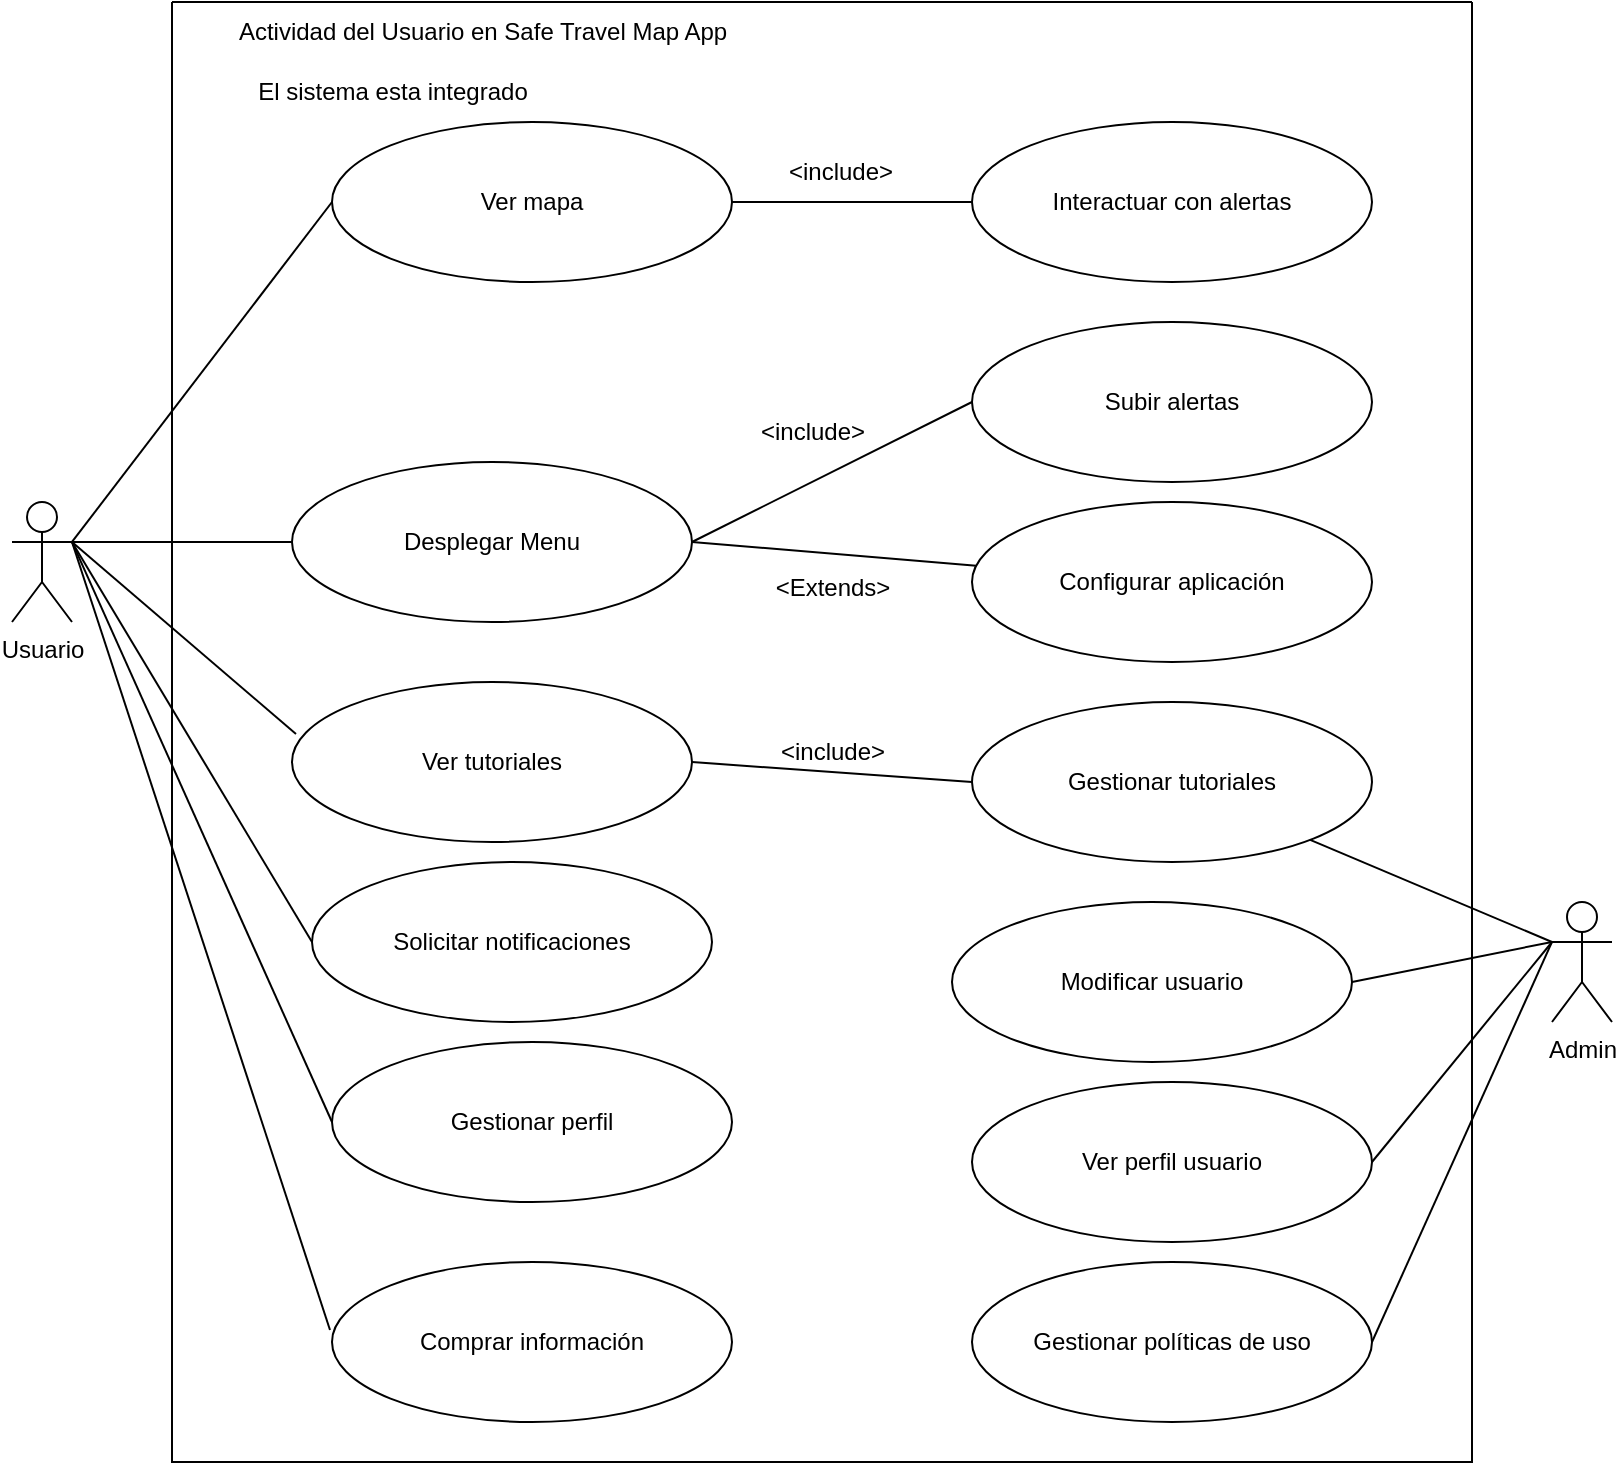 <mxfile version="21.6.9" type="device">
  <diagram name="Página-1" id="tUFayI0OGgFE3A-N7nEt">
    <mxGraphModel dx="2261" dy="1951" grid="1" gridSize="10" guides="1" tooltips="1" connect="1" arrows="1" fold="1" page="1" pageScale="1" pageWidth="827" pageHeight="1169" math="0" shadow="0">
      <root>
        <mxCell id="0" />
        <mxCell id="1" parent="0" />
        <mxCell id="PYElZJ2SOIWXL_sXCQz9-2" value="Admin" style="shape=umlActor;verticalLabelPosition=bottom;verticalAlign=top;html=1;outlineConnect=0;" parent="1" vertex="1">
          <mxGeometry x="770" y="420" width="30" height="60" as="geometry" />
        </mxCell>
        <mxCell id="PYElZJ2SOIWXL_sXCQz9-3" value="Ver mapa" style="ellipse;whiteSpace=wrap;html=1;" parent="1" vertex="1">
          <mxGeometry x="160" y="30" width="200" height="80" as="geometry" />
        </mxCell>
        <mxCell id="PYElZJ2SOIWXL_sXCQz9-5" value="Desplegar Menu" style="ellipse;whiteSpace=wrap;html=1;" parent="1" vertex="1">
          <mxGeometry x="140" y="200" width="200" height="80" as="geometry" />
        </mxCell>
        <mxCell id="PYElZJ2SOIWXL_sXCQz9-9" value="Interactuar con alertas" style="ellipse;whiteSpace=wrap;html=1;" parent="1" vertex="1">
          <mxGeometry x="480" y="30" width="200" height="80" as="geometry" />
        </mxCell>
        <mxCell id="PYElZJ2SOIWXL_sXCQz9-12" value="" style="endArrow=none;html=1;rounded=0;exitX=1;exitY=0.333;exitDx=0;exitDy=0;exitPerimeter=0;entryX=0;entryY=0.5;entryDx=0;entryDy=0;" parent="1" source="PYElZJ2SOIWXL_sXCQz9-1" target="PYElZJ2SOIWXL_sXCQz9-3" edge="1">
          <mxGeometry width="50" height="50" relative="1" as="geometry">
            <mxPoint x="390" y="420" as="sourcePoint" />
            <mxPoint x="440" y="370" as="targetPoint" />
          </mxGeometry>
        </mxCell>
        <mxCell id="PYElZJ2SOIWXL_sXCQz9-13" value="" style="endArrow=none;html=1;rounded=0;exitX=1;exitY=0.5;exitDx=0;exitDy=0;" parent="1" source="PYElZJ2SOIWXL_sXCQz9-3" target="PYElZJ2SOIWXL_sXCQz9-9" edge="1">
          <mxGeometry width="50" height="50" relative="1" as="geometry">
            <mxPoint x="390" y="420" as="sourcePoint" />
            <mxPoint x="440" y="370" as="targetPoint" />
          </mxGeometry>
        </mxCell>
        <mxCell id="PYElZJ2SOIWXL_sXCQz9-14" value="" style="endArrow=none;html=1;rounded=0;exitX=1;exitY=0.333;exitDx=0;exitDy=0;exitPerimeter=0;entryX=0;entryY=0.5;entryDx=0;entryDy=0;" parent="1" source="PYElZJ2SOIWXL_sXCQz9-1" target="PYElZJ2SOIWXL_sXCQz9-5" edge="1">
          <mxGeometry width="50" height="50" relative="1" as="geometry">
            <mxPoint x="390" y="420" as="sourcePoint" />
            <mxPoint x="440" y="370" as="targetPoint" />
          </mxGeometry>
        </mxCell>
        <mxCell id="PYElZJ2SOIWXL_sXCQz9-15" value="" style="endArrow=none;html=1;rounded=0;exitX=1;exitY=0.333;exitDx=0;exitDy=0;exitPerimeter=0;entryX=0;entryY=0.5;entryDx=0;entryDy=0;" parent="1" source="PYElZJ2SOIWXL_sXCQz9-1" target="PYElZJ2SOIWXL_sXCQz9-6" edge="1">
          <mxGeometry width="50" height="50" relative="1" as="geometry">
            <mxPoint x="390" y="420" as="sourcePoint" />
            <mxPoint x="440" y="370" as="targetPoint" />
          </mxGeometry>
        </mxCell>
        <mxCell id="PYElZJ2SOIWXL_sXCQz9-16" value="" style="endArrow=none;html=1;rounded=0;entryX=-0.005;entryY=0.425;entryDx=0;entryDy=0;entryPerimeter=0;exitX=1;exitY=0.333;exitDx=0;exitDy=0;exitPerimeter=0;" parent="1" source="PYElZJ2SOIWXL_sXCQz9-1" target="PYElZJ2SOIWXL_sXCQz9-11" edge="1">
          <mxGeometry width="50" height="50" relative="1" as="geometry">
            <mxPoint x="20" y="240" as="sourcePoint" />
            <mxPoint x="440" y="370" as="targetPoint" />
          </mxGeometry>
        </mxCell>
        <mxCell id="PYElZJ2SOIWXL_sXCQz9-17" value="" style="endArrow=none;html=1;rounded=0;entryX=0;entryY=0.333;entryDx=0;entryDy=0;entryPerimeter=0;exitX=1;exitY=0.5;exitDx=0;exitDy=0;" parent="1" source="PYElZJ2SOIWXL_sXCQz9-7" target="PYElZJ2SOIWXL_sXCQz9-2" edge="1">
          <mxGeometry width="50" height="50" relative="1" as="geometry">
            <mxPoint x="390" y="420" as="sourcePoint" />
            <mxPoint x="440" y="370" as="targetPoint" />
          </mxGeometry>
        </mxCell>
        <mxCell id="PYElZJ2SOIWXL_sXCQz9-18" value="" style="endArrow=none;html=1;rounded=0;entryX=0;entryY=0.333;entryDx=0;entryDy=0;entryPerimeter=0;exitX=1;exitY=0.5;exitDx=0;exitDy=0;" parent="1" source="PYElZJ2SOIWXL_sXCQz9-8" target="PYElZJ2SOIWXL_sXCQz9-2" edge="1">
          <mxGeometry width="50" height="50" relative="1" as="geometry">
            <mxPoint x="390" y="420" as="sourcePoint" />
            <mxPoint x="440" y="370" as="targetPoint" />
          </mxGeometry>
        </mxCell>
        <mxCell id="PYElZJ2SOIWXL_sXCQz9-20" value="&amp;lt;include&amp;gt;" style="text;html=1;align=center;verticalAlign=middle;resizable=0;points=[];autosize=1;strokeColor=none;fillColor=none;" parent="1" vertex="1">
          <mxGeometry x="374" y="40" width="80" height="30" as="geometry" />
        </mxCell>
        <mxCell id="PYElZJ2SOIWXL_sXCQz9-23" value="Subir alertas" style="ellipse;whiteSpace=wrap;html=1;" parent="1" vertex="1">
          <mxGeometry x="480" y="130" width="200" height="80" as="geometry" />
        </mxCell>
        <mxCell id="PYElZJ2SOIWXL_sXCQz9-24" value="Configurar aplicación" style="ellipse;whiteSpace=wrap;html=1;" parent="1" vertex="1">
          <mxGeometry x="480" y="220" width="200" height="80" as="geometry" />
        </mxCell>
        <mxCell id="PYElZJ2SOIWXL_sXCQz9-25" value="" style="endArrow=none;html=1;rounded=0;exitX=1;exitY=0.5;exitDx=0;exitDy=0;entryX=0;entryY=0.5;entryDx=0;entryDy=0;" parent="1" source="PYElZJ2SOIWXL_sXCQz9-5" target="PYElZJ2SOIWXL_sXCQz9-23" edge="1">
          <mxGeometry width="50" height="50" relative="1" as="geometry">
            <mxPoint x="390" y="390" as="sourcePoint" />
            <mxPoint x="440" y="340" as="targetPoint" />
          </mxGeometry>
        </mxCell>
        <mxCell id="PYElZJ2SOIWXL_sXCQz9-26" value="" style="endArrow=none;html=1;rounded=0;exitX=1;exitY=0.5;exitDx=0;exitDy=0;" parent="1" source="PYElZJ2SOIWXL_sXCQz9-5" target="PYElZJ2SOIWXL_sXCQz9-24" edge="1">
          <mxGeometry width="50" height="50" relative="1" as="geometry">
            <mxPoint x="390" y="390" as="sourcePoint" />
            <mxPoint x="440" y="340" as="targetPoint" />
          </mxGeometry>
        </mxCell>
        <mxCell id="PYElZJ2SOIWXL_sXCQz9-27" value="&amp;lt;include&amp;gt;" style="text;html=1;align=center;verticalAlign=middle;resizable=0;points=[];autosize=1;strokeColor=none;fillColor=none;" parent="1" vertex="1">
          <mxGeometry x="360" y="170" width="80" height="30" as="geometry" />
        </mxCell>
        <mxCell id="PYElZJ2SOIWXL_sXCQz9-28" value="&amp;lt;Extends&amp;gt;" style="text;html=1;align=center;verticalAlign=middle;resizable=0;points=[];autosize=1;strokeColor=none;fillColor=none;" parent="1" vertex="1">
          <mxGeometry x="370" y="248" width="80" height="30" as="geometry" />
        </mxCell>
        <mxCell id="PYElZJ2SOIWXL_sXCQz9-29" value="" style="swimlane;startSize=0;" parent="1" vertex="1">
          <mxGeometry x="80" y="-30" width="650" height="730" as="geometry" />
        </mxCell>
        <mxCell id="PYElZJ2SOIWXL_sXCQz9-32" value="El sistema esta integrado" style="text;html=1;align=center;verticalAlign=middle;resizable=0;points=[];autosize=1;strokeColor=none;fillColor=none;" parent="PYElZJ2SOIWXL_sXCQz9-29" vertex="1">
          <mxGeometry x="30" y="30" width="160" height="30" as="geometry" />
        </mxCell>
        <mxCell id="PYElZJ2SOIWXL_sXCQz9-33" value="Actividad del Usuario en Safe Travel Map App" style="text;html=1;align=center;verticalAlign=middle;resizable=0;points=[];autosize=1;strokeColor=none;fillColor=none;" parent="PYElZJ2SOIWXL_sXCQz9-29" vertex="1">
          <mxGeometry x="20" width="270" height="30" as="geometry" />
        </mxCell>
        <mxCell id="PYElZJ2SOIWXL_sXCQz9-6" value="Solicitar notificaciones" style="ellipse;whiteSpace=wrap;html=1;" parent="PYElZJ2SOIWXL_sXCQz9-29" vertex="1">
          <mxGeometry x="70" y="430" width="200" height="80" as="geometry" />
        </mxCell>
        <mxCell id="PYElZJ2SOIWXL_sXCQz9-34" value="Gestionar perfil" style="ellipse;whiteSpace=wrap;html=1;" parent="PYElZJ2SOIWXL_sXCQz9-29" vertex="1">
          <mxGeometry x="80" y="520" width="200" height="80" as="geometry" />
        </mxCell>
        <mxCell id="PYElZJ2SOIWXL_sXCQz9-8" value="Gestionar políticas de uso" style="ellipse;whiteSpace=wrap;html=1;" parent="PYElZJ2SOIWXL_sXCQz9-29" vertex="1">
          <mxGeometry x="400" y="630" width="200" height="80" as="geometry" />
        </mxCell>
        <mxCell id="PYElZJ2SOIWXL_sXCQz9-36" value="Ver perfil usuario" style="ellipse;whiteSpace=wrap;html=1;" parent="PYElZJ2SOIWXL_sXCQz9-29" vertex="1">
          <mxGeometry x="400" y="540" width="200" height="80" as="geometry" />
        </mxCell>
        <mxCell id="k8ePABC9TjzRojjM6OO0-1" value="Gestionar tutoriales" style="ellipse;whiteSpace=wrap;html=1;" vertex="1" parent="PYElZJ2SOIWXL_sXCQz9-29">
          <mxGeometry x="400" y="350" width="200" height="80" as="geometry" />
        </mxCell>
        <mxCell id="PYElZJ2SOIWXL_sXCQz9-11" value="Comprar&amp;nbsp;información " style="ellipse;whiteSpace=wrap;html=1;" parent="PYElZJ2SOIWXL_sXCQz9-29" vertex="1">
          <mxGeometry x="80" y="630" width="200" height="80" as="geometry" />
        </mxCell>
        <mxCell id="k8ePABC9TjzRojjM6OO0-4" value="Ver tutoriales" style="ellipse;whiteSpace=wrap;html=1;" vertex="1" parent="PYElZJ2SOIWXL_sXCQz9-29">
          <mxGeometry x="60" y="340" width="200" height="80" as="geometry" />
        </mxCell>
        <mxCell id="k8ePABC9TjzRojjM6OO0-6" value="" style="endArrow=none;html=1;rounded=0;entryX=0;entryY=0.5;entryDx=0;entryDy=0;exitX=1;exitY=0.5;exitDx=0;exitDy=0;" edge="1" parent="PYElZJ2SOIWXL_sXCQz9-29" source="k8ePABC9TjzRojjM6OO0-4" target="k8ePABC9TjzRojjM6OO0-1">
          <mxGeometry width="50" height="50" relative="1" as="geometry">
            <mxPoint x="268" y="370" as="sourcePoint" />
            <mxPoint x="390" y="446" as="targetPoint" />
          </mxGeometry>
        </mxCell>
        <mxCell id="k8ePABC9TjzRojjM6OO0-7" value="&amp;lt;include&amp;gt;" style="text;html=1;align=center;verticalAlign=middle;resizable=0;points=[];autosize=1;strokeColor=none;fillColor=none;" vertex="1" parent="PYElZJ2SOIWXL_sXCQz9-29">
          <mxGeometry x="290" y="360" width="80" height="30" as="geometry" />
        </mxCell>
        <mxCell id="PYElZJ2SOIWXL_sXCQz9-7" value="Modificar usuario" style="ellipse;whiteSpace=wrap;html=1;" parent="PYElZJ2SOIWXL_sXCQz9-29" vertex="1">
          <mxGeometry x="390" y="450" width="200" height="80" as="geometry" />
        </mxCell>
        <mxCell id="PYElZJ2SOIWXL_sXCQz9-1" value="Usuario" style="shape=umlActor;verticalLabelPosition=bottom;verticalAlign=top;html=1;outlineConnect=0;" parent="1" vertex="1">
          <mxGeometry y="220" width="30" height="60" as="geometry" />
        </mxCell>
        <mxCell id="PYElZJ2SOIWXL_sXCQz9-35" value="" style="endArrow=none;html=1;rounded=0;exitX=1;exitY=0.333;exitDx=0;exitDy=0;exitPerimeter=0;entryX=0;entryY=0.5;entryDx=0;entryDy=0;" parent="1" source="PYElZJ2SOIWXL_sXCQz9-1" target="PYElZJ2SOIWXL_sXCQz9-34" edge="1">
          <mxGeometry width="50" height="50" relative="1" as="geometry">
            <mxPoint x="390" y="310" as="sourcePoint" />
            <mxPoint x="440" y="260" as="targetPoint" />
          </mxGeometry>
        </mxCell>
        <mxCell id="PYElZJ2SOIWXL_sXCQz9-37" value="" style="endArrow=none;html=1;rounded=0;exitX=1;exitY=0.5;exitDx=0;exitDy=0;" parent="1" source="PYElZJ2SOIWXL_sXCQz9-36" edge="1">
          <mxGeometry width="50" height="50" relative="1" as="geometry">
            <mxPoint x="390" y="310" as="sourcePoint" />
            <mxPoint x="770" y="440" as="targetPoint" />
          </mxGeometry>
        </mxCell>
        <mxCell id="k8ePABC9TjzRojjM6OO0-3" value="" style="endArrow=none;html=1;rounded=0;entryX=0;entryY=0.333;entryDx=0;entryDy=0;entryPerimeter=0;" edge="1" parent="1" source="k8ePABC9TjzRojjM6OO0-1" target="PYElZJ2SOIWXL_sXCQz9-2">
          <mxGeometry width="50" height="50" relative="1" as="geometry">
            <mxPoint x="680" y="370" as="sourcePoint" />
            <mxPoint x="780" y="450" as="targetPoint" />
          </mxGeometry>
        </mxCell>
        <mxCell id="k8ePABC9TjzRojjM6OO0-5" value="" style="endArrow=none;html=1;rounded=0;entryX=0.01;entryY=0.325;entryDx=0;entryDy=0;entryPerimeter=0;" edge="1" parent="1" target="k8ePABC9TjzRojjM6OO0-4">
          <mxGeometry width="50" height="50" relative="1" as="geometry">
            <mxPoint x="30" y="240" as="sourcePoint" />
            <mxPoint x="150" y="250" as="targetPoint" />
          </mxGeometry>
        </mxCell>
      </root>
    </mxGraphModel>
  </diagram>
</mxfile>
